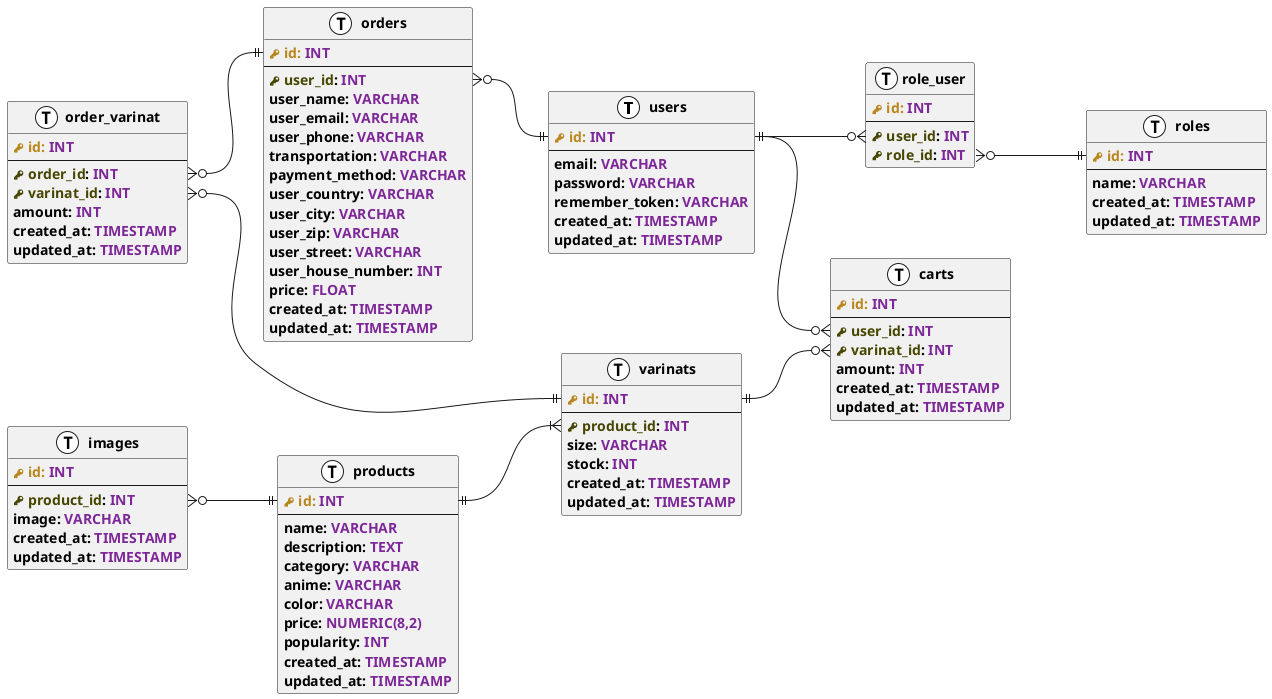 @startuml DBS - Zadanie 4

left to right direction
skinparam class {
    FontStyle bold
}

!define primary_key(x) <b><color:#b8861b><&key></color> <color:#b8861b>x:</color></b>
!define foreign_key(x) <b><color:#464600><&key></color> <color:#464600>x</color>:</b>
!define column(x) <b><color:#efefef></color>x:</b>
!define value(x) <b><color:#7e2798>x</color></b>
!define table(x) entity x << (T, white) >>

table(users) {
    primary_key(id) value(INT)
    --
    column(email) value(VARCHAR)
    column(password) value(VARCHAR)
    column(remember_token) value(VARCHAR)
    column(created_at) value(TIMESTAMP)
    column(updated_at) value(TIMESTAMP)
}

table(roles) {
    primary_key(id) value(INT)
    --
    column(name) value(VARCHAR)
    column(created_at) value(TIMESTAMP)
    column(updated_at) value(TIMESTAMP)
}

table(role_user) {
    primary_key(id) value(INT)
    --
    foreign_key(user_id) value(INT)
    foreign_key(role_id) value(INT)
}

table(products) {
    primary_key(id) value(INT)
    --
    column(name) value(VARCHAR)
    column(description) value(TEXT)
    column(category) value(VARCHAR)
    column(anime) value(VARCHAR)
    column(color) value(VARCHAR)
    column(price) value(NUMERIC(8,2))
    column(popularity) value(INT)
    column(created_at) value(TIMESTAMP)
    column(updated_at) value(TIMESTAMP)
}

table(images) {
    primary_key(id) value(INT)
    --
    foreign_key(product_id) value(INT)
    column(image) value(VARCHAR)
    column(created_at) value(TIMESTAMP)
    column(updated_at) value(TIMESTAMP)
}

table(varinats) {
    primary_key(id) value(INT)
    --
    foreign_key(product_id) value(INT)
    column(size) value(VARCHAR)
    column(stock) value(INT)
    column(created_at) value(TIMESTAMP)
    column(updated_at) value(TIMESTAMP)
}

table(orders) {
    primary_key(id) value(INT)
    --
    foreign_key(user_id) value(INT)
    column(user_name) value(VARCHAR)
    column(user_email) value(VARCHAR)
    column(user_phone) value(VARCHAR)
    column(transportation) value(VARCHAR)
    column(payment_method) value(VARCHAR)
    column(user_country) value(VARCHAR)
    column(user_city) value(VARCHAR)
    column(user_zip) value(VARCHAR)
    column(user_street) value(VARCHAR)
    column(user_house_number) value(INT)
    column(price) value(FLOAT)
    column(created_at) value(TIMESTAMP)
    column(updated_at) value(TIMESTAMP)
}

table(order_varinat) {
    primary_key(id) value(INT)
    --
    foreign_key(order_id) value(INT)
    foreign_key(varinat_id) value(INT)
    column(amount) value(INT)
    column(created_at) value(TIMESTAMP)
    column(updated_at) value(TIMESTAMP)
}

table(carts) {
    primary_key(id) value(INT)
    --
    foreign_key(user_id) value(INT)
    foreign_key(varinat_id) value(INT)
    column(amount) value(INT)
    column(created_at) value(TIMESTAMP)
    column(updated_at) value(TIMESTAMP)
}

users::id ||--o{ role_user::user_id
role_user::role_id }o--|| roles::id

images::product_id }o--|| products::id
products::id ||--|{ varinats::product_id

orders::user_id }o--|| users::id
users::id ||--o{ carts::user_id

order_varinat::order_id }o--||orders::id
order_varinat::varinat_id }o--|| varinats::id

varinats::id ||--o{ carts::varinat_id

@enduml